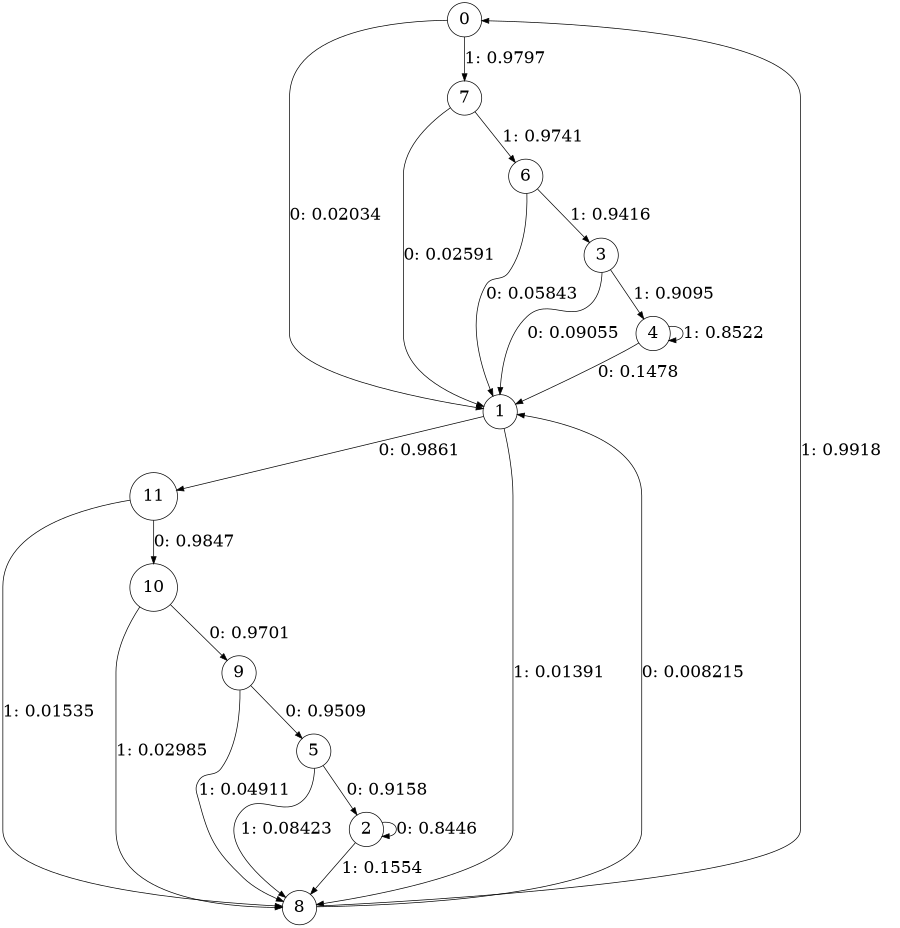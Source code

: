 digraph "ch4_face_grouped_diff_L11" {
size = "6,8.5";
ratio = "fill";
node [shape = circle];
node [fontsize = 24];
edge [fontsize = 24];
0 -> 1 [label = "0: 0.02034  "];
0 -> 7 [label = "1: 0.9797   "];
1 -> 11 [label = "0: 0.9861   "];
1 -> 8 [label = "1: 0.01391  "];
2 -> 2 [label = "0: 0.8446   "];
2 -> 8 [label = "1: 0.1554   "];
3 -> 1 [label = "0: 0.09055  "];
3 -> 4 [label = "1: 0.9095   "];
4 -> 1 [label = "0: 0.1478   "];
4 -> 4 [label = "1: 0.8522   "];
5 -> 2 [label = "0: 0.9158   "];
5 -> 8 [label = "1: 0.08423  "];
6 -> 1 [label = "0: 0.05843  "];
6 -> 3 [label = "1: 0.9416   "];
7 -> 1 [label = "0: 0.02591  "];
7 -> 6 [label = "1: 0.9741   "];
8 -> 1 [label = "0: 0.008215  "];
8 -> 0 [label = "1: 0.9918   "];
9 -> 5 [label = "0: 0.9509   "];
9 -> 8 [label = "1: 0.04911  "];
10 -> 9 [label = "0: 0.9701   "];
10 -> 8 [label = "1: 0.02985  "];
11 -> 10 [label = "0: 0.9847   "];
11 -> 8 [label = "1: 0.01535  "];
}
